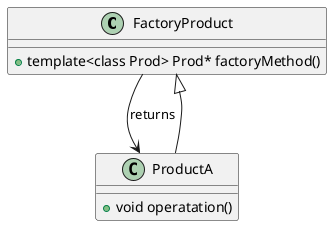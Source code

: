 @startuml
  Class FactoryProduct{
    + template<class Prod> Prod* factoryMethod()
  }
  Class ProductA{
    + void operatation()
  }

FactoryProduct --> ProductA :returns
ProductA --|> FactoryProduct
@enduml
